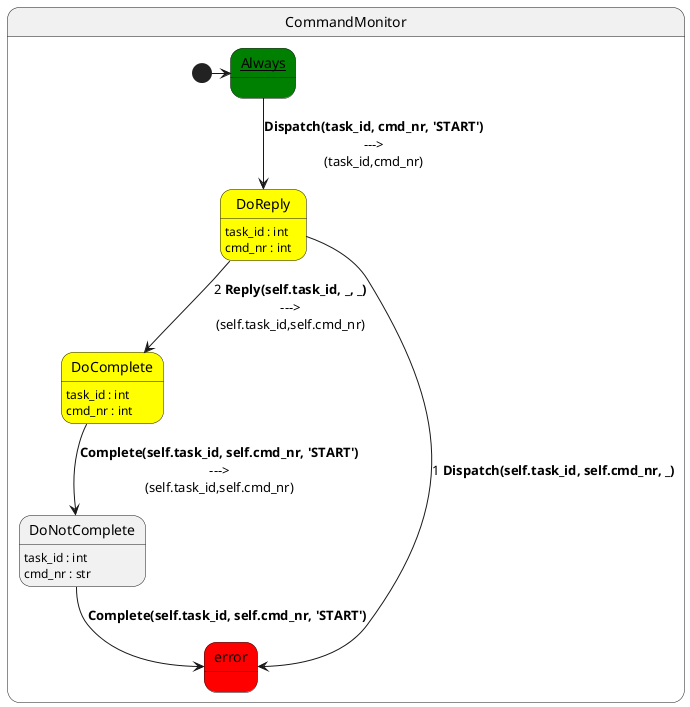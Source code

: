 @startuml
state CommandMonitor{
  [*] -> __Always__
  state __Always__ #green
  state DoReply #yellow : task_id : int\ncmd_nr : int
  state DoComplete #yellow : task_id : int\ncmd_nr : int
  state DoNotComplete : task_id : int\ncmd_nr : str
  __Always__ --> DoReply : **Dispatch(task_id, cmd_nr, 'START')**\n--->\n(task_id,cmd_nr)
  state error #red
  DoReply --> error : 1 **Dispatch(self.task_id, self.cmd_nr, _)**
  DoReply --> DoComplete : 2 **Reply(self.task_id, _, _)**\n--->\n(self.task_id,self.cmd_nr)
  DoComplete --> DoNotComplete : **Complete(self.task_id, self.cmd_nr, 'START')**\n--->\n(self.task_id,self.cmd_nr)
  state error #red
  DoNotComplete --> error : **Complete(self.task_id, self.cmd_nr, 'START')**
}
@enduml